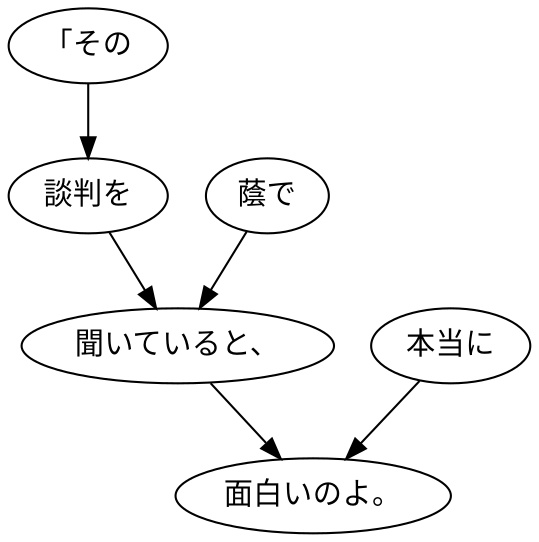 digraph graph6746 {
	node0 [label="「その"];
	node1 [label="談判を"];
	node2 [label="蔭で"];
	node3 [label="聞いていると、"];
	node4 [label="本当に"];
	node5 [label="面白いのよ。"];
	node0 -> node1;
	node1 -> node3;
	node2 -> node3;
	node3 -> node5;
	node4 -> node5;
}
